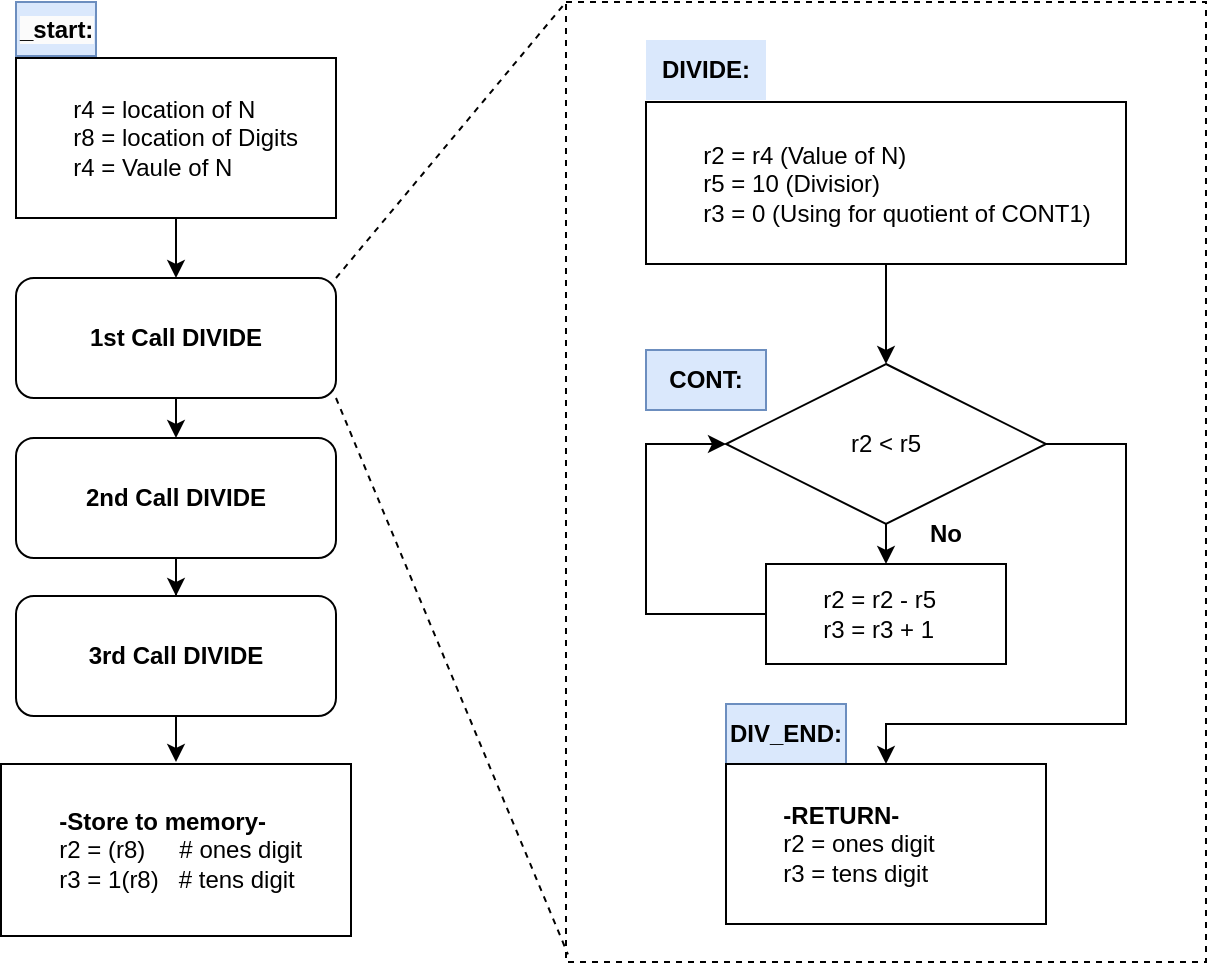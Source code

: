 <mxfile version="24.7.13">
  <diagram name="페이지-1" id="TvW3OPAOnOmxLyDGXNcG">
    <mxGraphModel dx="2440" dy="868" grid="1" gridSize="10" guides="1" tooltips="1" connect="1" arrows="1" fold="1" page="1" pageScale="1" pageWidth="827" pageHeight="1169" math="0" shadow="0">
      <root>
        <mxCell id="0" />
        <mxCell id="1" parent="0" />
        <mxCell id="l66WXi48lYZL0BnL6zyG-1" style="edgeStyle=orthogonalEdgeStyle;rounded=0;orthogonalLoop=1;jettySize=auto;html=1;exitX=0.5;exitY=1;exitDx=0;exitDy=0;entryX=0.5;entryY=0;entryDx=0;entryDy=0;" edge="1" parent="1" source="l66WXi48lYZL0BnL6zyG-2" target="l66WXi48lYZL0BnL6zyG-4">
          <mxGeometry relative="1" as="geometry" />
        </mxCell>
        <mxCell id="l66WXi48lYZL0BnL6zyG-2" value="&lt;div&gt;&lt;span style=&quot;white-space: pre;&quot;&gt;&#x9;&lt;/span&gt;r4 = location of N&lt;br&gt;&lt;div&gt;&lt;span style=&quot;background-color: initial;&quot;&gt;&amp;nbsp; &amp;nbsp; &amp;nbsp;&amp;nbsp;&lt;span style=&quot;white-space: pre;&quot;&gt;&#x9;&lt;/span&gt;r8 = location of Digits&lt;/span&gt;&lt;/div&gt;&lt;/div&gt;&lt;span style=&quot;white-space: pre;&quot;&gt;&#x9;&lt;/span&gt;r4 = Vaule of N" style="rounded=0;whiteSpace=wrap;html=1;align=left;" vertex="1" parent="1">
          <mxGeometry x="125" y="228" width="160" height="80" as="geometry" />
        </mxCell>
        <mxCell id="l66WXi48lYZL0BnL6zyG-3" style="edgeStyle=orthogonalEdgeStyle;rounded=0;orthogonalLoop=1;jettySize=auto;html=1;entryX=0.5;entryY=0;entryDx=0;entryDy=0;" edge="1" parent="1" source="l66WXi48lYZL0BnL6zyG-40">
          <mxGeometry relative="1" as="geometry">
            <mxPoint x="205" y="558" as="sourcePoint" />
            <mxPoint x="205" y="580" as="targetPoint" />
          </mxGeometry>
        </mxCell>
        <mxCell id="l66WXi48lYZL0BnL6zyG-4" value="&lt;b&gt;1st Call DIVIDE&lt;/b&gt;" style="rounded=1;whiteSpace=wrap;html=1;" vertex="1" parent="1">
          <mxGeometry x="125" y="338" width="160" height="60" as="geometry" />
        </mxCell>
        <mxCell id="l66WXi48lYZL0BnL6zyG-5" value="" style="endArrow=none;dashed=1;html=1;rounded=0;entryX=0;entryY=0;entryDx=0;entryDy=0;exitX=1;exitY=0;exitDx=0;exitDy=0;" edge="1" parent="1" target="l66WXi48lYZL0BnL6zyG-37" source="l66WXi48lYZL0BnL6zyG-4">
          <mxGeometry width="50" height="50" relative="1" as="geometry">
            <mxPoint x="280" y="360" as="sourcePoint" />
            <mxPoint x="290" y="40" as="targetPoint" />
          </mxGeometry>
        </mxCell>
        <mxCell id="l66WXi48lYZL0BnL6zyG-6" value="" style="endArrow=none;dashed=1;html=1;rounded=0;entryX=0.003;entryY=0.992;entryDx=0;entryDy=0;entryPerimeter=0;exitX=1;exitY=1;exitDx=0;exitDy=0;" edge="1" parent="1" target="l66WXi48lYZL0BnL6zyG-37" source="l66WXi48lYZL0BnL6zyG-4">
          <mxGeometry width="50" height="50" relative="1" as="geometry">
            <mxPoint x="280" y="420" as="sourcePoint" />
            <mxPoint x="280" y="850" as="targetPoint" />
          </mxGeometry>
        </mxCell>
        <mxCell id="l66WXi48lYZL0BnL6zyG-37" value="" style="rounded=0;whiteSpace=wrap;html=1;dashed=1;fillColor=none;" vertex="1" parent="1">
          <mxGeometry x="400" y="200" width="320" height="480" as="geometry" />
        </mxCell>
        <mxCell id="l66WXi48lYZL0BnL6zyG-38" value="" style="edgeStyle=orthogonalEdgeStyle;rounded=0;orthogonalLoop=1;jettySize=auto;html=1;" edge="1" parent="1" source="l66WXi48lYZL0BnL6zyG-39" target="l66WXi48lYZL0BnL6zyG-40">
          <mxGeometry relative="1" as="geometry" />
        </mxCell>
        <mxCell id="l66WXi48lYZL0BnL6zyG-39" value="&lt;b&gt;2nd Call DIVIDE&lt;/b&gt;" style="rounded=1;whiteSpace=wrap;html=1;" vertex="1" parent="1">
          <mxGeometry x="125" y="418" width="160" height="60" as="geometry" />
        </mxCell>
        <mxCell id="l66WXi48lYZL0BnL6zyG-40" value="&lt;b&gt;3rd Call DIVIDE&lt;/b&gt;" style="rounded=1;whiteSpace=wrap;html=1;" vertex="1" parent="1">
          <mxGeometry x="125" y="497" width="160" height="60" as="geometry" />
        </mxCell>
        <mxCell id="l66WXi48lYZL0BnL6zyG-41" style="edgeStyle=orthogonalEdgeStyle;rounded=0;orthogonalLoop=1;jettySize=auto;html=1;entryX=0.5;entryY=0;entryDx=0;entryDy=0;" edge="1" parent="1" source="l66WXi48lYZL0BnL6zyG-4">
          <mxGeometry relative="1" as="geometry">
            <mxPoint x="205" y="388" as="sourcePoint" />
            <mxPoint x="205" y="418" as="targetPoint" />
            <Array as="points">
              <mxPoint x="205" y="388" />
              <mxPoint x="205" y="388" />
            </Array>
          </mxGeometry>
        </mxCell>
        <mxCell id="l66WXi48lYZL0BnL6zyG-42" value="&lt;span style=&quot;color: rgb(0, 0, 0); font-family: Helvetica; font-size: 12px; font-style: normal; font-variant-ligatures: normal; font-variant-caps: normal; font-weight: 700; letter-spacing: normal; orphans: 2; text-align: center; text-indent: 0px; text-transform: none; widows: 2; word-spacing: 0px; -webkit-text-stroke-width: 0px; white-space: normal; background-color: rgb(251, 251, 251); text-decoration-thickness: initial; text-decoration-style: initial; text-decoration-color: initial; display: inline !important; float: none;&quot;&gt;_start:&lt;/span&gt;" style="text;whiteSpace=wrap;html=1;fillColor=#dae8fc;strokeColor=#6c8ebf;" vertex="1" parent="1">
          <mxGeometry x="125" y="200" width="40" height="27" as="geometry" />
        </mxCell>
        <mxCell id="l66WXi48lYZL0BnL6zyG-43" style="edgeStyle=orthogonalEdgeStyle;rounded=0;orthogonalLoop=1;jettySize=auto;html=1;exitX=0.5;exitY=1;exitDx=0;exitDy=0;entryX=0.5;entryY=0;entryDx=0;entryDy=0;" edge="1" parent="1" source="l66WXi48lYZL0BnL6zyG-44" target="l66WXi48lYZL0BnL6zyG-49">
          <mxGeometry relative="1" as="geometry" />
        </mxCell>
        <mxCell id="l66WXi48lYZL0BnL6zyG-44" value="&lt;span style=&quot;white-space: pre;&quot;&gt;&#x9;&lt;/span&gt;r2 = r4 (Value of N)&lt;br&gt;&lt;span style=&quot;white-space: pre;&quot;&gt;&#x9;&lt;/span&gt;r5 = 10 (Divisior)&lt;br&gt;&lt;span style=&quot;white-space: pre;&quot;&gt;&#x9;&lt;/span&gt;r3 = 0 (Using for quotient of CONT1)" style="rounded=0;whiteSpace=wrap;html=1;align=left;" vertex="1" parent="1">
          <mxGeometry x="440" y="250" width="240" height="81" as="geometry" />
        </mxCell>
        <mxCell id="l66WXi48lYZL0BnL6zyG-45" value="DIVIDE:" style="text;html=1;strokeColor=none;fillColor=#dae8fc;align=center;verticalAlign=middle;whiteSpace=wrap;rounded=0;fontStyle=1" vertex="1" parent="1">
          <mxGeometry x="440" y="219" width="60" height="30" as="geometry" />
        </mxCell>
        <mxCell id="l66WXi48lYZL0BnL6zyG-46" value="CONT:" style="text;html=1;strokeColor=#6c8ebf;fillColor=#dae8fc;align=center;verticalAlign=middle;whiteSpace=wrap;rounded=0;fontStyle=1" vertex="1" parent="1">
          <mxGeometry x="440" y="374" width="60" height="30" as="geometry" />
        </mxCell>
        <mxCell id="l66WXi48lYZL0BnL6zyG-47" style="edgeStyle=orthogonalEdgeStyle;rounded=0;orthogonalLoop=1;jettySize=auto;html=1;exitX=0.5;exitY=1;exitDx=0;exitDy=0;entryX=0.5;entryY=0;entryDx=0;entryDy=0;" edge="1" parent="1" source="l66WXi48lYZL0BnL6zyG-49" target="l66WXi48lYZL0BnL6zyG-51">
          <mxGeometry relative="1" as="geometry" />
        </mxCell>
        <mxCell id="l66WXi48lYZL0BnL6zyG-48" style="edgeStyle=orthogonalEdgeStyle;rounded=0;orthogonalLoop=1;jettySize=auto;html=1;exitX=1;exitY=0.5;exitDx=0;exitDy=0;" edge="1" parent="1" source="l66WXi48lYZL0BnL6zyG-49" target="l66WXi48lYZL0BnL6zyG-53">
          <mxGeometry relative="1" as="geometry">
            <Array as="points">
              <mxPoint x="680" y="421" />
              <mxPoint x="680" y="561" />
              <mxPoint x="560" y="561" />
            </Array>
            <mxPoint x="560" y="581" as="targetPoint" />
          </mxGeometry>
        </mxCell>
        <mxCell id="l66WXi48lYZL0BnL6zyG-49" value="r2 &amp;lt; r5" style="rhombus;whiteSpace=wrap;html=1;" vertex="1" parent="1">
          <mxGeometry x="480" y="381" width="160" height="80" as="geometry" />
        </mxCell>
        <mxCell id="l66WXi48lYZL0BnL6zyG-50" style="edgeStyle=orthogonalEdgeStyle;rounded=0;orthogonalLoop=1;jettySize=auto;html=1;exitX=0;exitY=0.5;exitDx=0;exitDy=0;entryX=0;entryY=0.5;entryDx=0;entryDy=0;" edge="1" parent="1" source="l66WXi48lYZL0BnL6zyG-51" target="l66WXi48lYZL0BnL6zyG-49">
          <mxGeometry relative="1" as="geometry">
            <Array as="points">
              <mxPoint x="440" y="506" />
              <mxPoint x="440" y="421" />
            </Array>
          </mxGeometry>
        </mxCell>
        <mxCell id="l66WXi48lYZL0BnL6zyG-51" value="&lt;span style=&quot;white-space: pre;&quot;&gt;&#x9;&lt;/span&gt;r2 = r2 - r5&lt;br&gt;&lt;span style=&quot;white-space: pre;&quot;&gt;&#x9;&lt;/span&gt;r3 = r3 + 1" style="rounded=0;html=1;align=left;fontStyle=0" vertex="1" parent="1">
          <mxGeometry x="500" y="481" width="120" height="50" as="geometry" />
        </mxCell>
        <mxCell id="l66WXi48lYZL0BnL6zyG-52" value="DIV_END:" style="text;html=1;strokeColor=#6c8ebf;fillColor=#dae8fc;align=center;verticalAlign=middle;whiteSpace=wrap;rounded=0;fontStyle=1" vertex="1" parent="1">
          <mxGeometry x="480" y="551" width="60" height="30" as="geometry" />
        </mxCell>
        <mxCell id="l66WXi48lYZL0BnL6zyG-53" value="&lt;div style=&quot;&quot;&gt;&lt;b style=&quot;background-color: initial;&quot;&gt;&lt;span style=&quot;white-space: pre;&quot;&gt;&#x9;&lt;/span&gt;-RETURN-&lt;/b&gt;&lt;/div&gt;&lt;div style=&quot;&quot;&gt;&lt;span style=&quot;background-color: initial;&quot;&gt;&lt;span style=&quot;white-space: pre;&quot;&gt;&#x9;&lt;/span&gt;r2 = ones digit&lt;/span&gt;&lt;/div&gt;&lt;div style=&quot;&quot;&gt;&lt;span style=&quot;background-color: initial;&quot;&gt;&lt;span style=&quot;white-space: pre;&quot;&gt;&lt;span style=&quot;white-space: pre;&quot;&gt;&#x9;&lt;/span&gt;&lt;/span&gt;r3&amp;nbsp;= tens digit&lt;br&gt;&lt;/span&gt;&lt;/div&gt;" style="rounded=0;whiteSpace=wrap;html=1;align=left;" vertex="1" parent="1">
          <mxGeometry x="480" y="581" width="160" height="80" as="geometry" />
        </mxCell>
        <mxCell id="l66WXi48lYZL0BnL6zyG-54" value="No" style="text;html=1;strokeColor=none;fillColor=none;align=left;verticalAlign=middle;whiteSpace=wrap;rounded=0;fontStyle=1" vertex="1" parent="1">
          <mxGeometry x="580" y="451" width="60" height="30" as="geometry" />
        </mxCell>
        <mxCell id="l66WXi48lYZL0BnL6zyG-55" value="&lt;b&gt;&lt;span style=&quot;white-space: pre;&quot;&gt;&#x9;&lt;/span&gt;-Store to memory-&lt;/b&gt;&lt;br&gt;&lt;span style=&quot;white-space: pre;&quot;&gt;&#x9;&lt;/span&gt;r2 = (r8)&lt;span style=&quot;white-space: pre;&quot;&gt;&#x9;&lt;/span&gt;&amp;nbsp; # ones digit&lt;br&gt;&lt;span style=&quot;white-space: pre;&quot;&gt;&#x9;&lt;/span&gt;r3 = 1(r8)&amp;nbsp; &amp;nbsp;# tens digit" style="rounded=0;whiteSpace=wrap;html=1;align=left;" vertex="1" parent="1">
          <mxGeometry x="117.5" y="581" width="175" height="86" as="geometry" />
        </mxCell>
      </root>
    </mxGraphModel>
  </diagram>
</mxfile>
